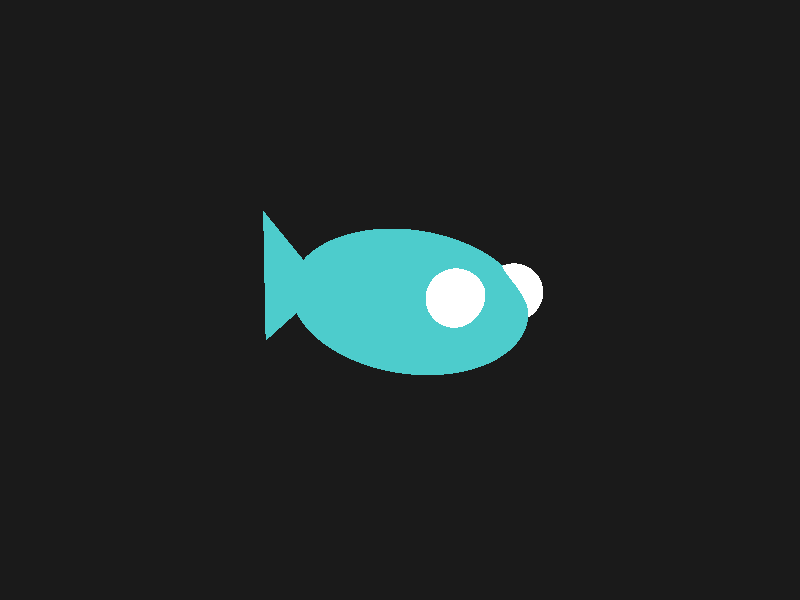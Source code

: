background { color rgb <0.1, 0.1, 0.1> }  // Dark gray
#declare FishColor = rgb<0.3, 0.8, 0.8>;
#declare EyeColor = rgb<1, 1, 1>;

#declare Fish = union {
    // Main body - elongated ellipsoid
    sphere {
        <0, 0, 0>, 1
        scale <1.8, 0.8, 0.9>  // Elongated, slightly flattened
        pigment { FishColor }
    }

    // Eyes
    sphere {
        <1.4, 0.2, 0.4>, 0.3
        pigment { EyeColor }
    }
    sphere {
        <1.4, 0.2, -0.4>, 0.3
        pigment { EyeColor }
    }


    // Tail fin
    triangle {
        <-3, 0.9, 0>,
        <-3, -0.9, 0>,
        <-1.5, 0, 0>
        pigment { FishColor }
    }
}

camera {
    location <4, 1.5, -10>
    look_at <0, 0, 0>
    angle 45
}

light_source {
    <-10, 10, -10>
    color rgb 0.7
}
light_source {
    <10, 5, -5>
    color rgb 0.3
}
light_source {
    <0, -5, -10>
    color rgb 0.2
}

object {
    Fish
    rotate <0, 30, 0>
}

